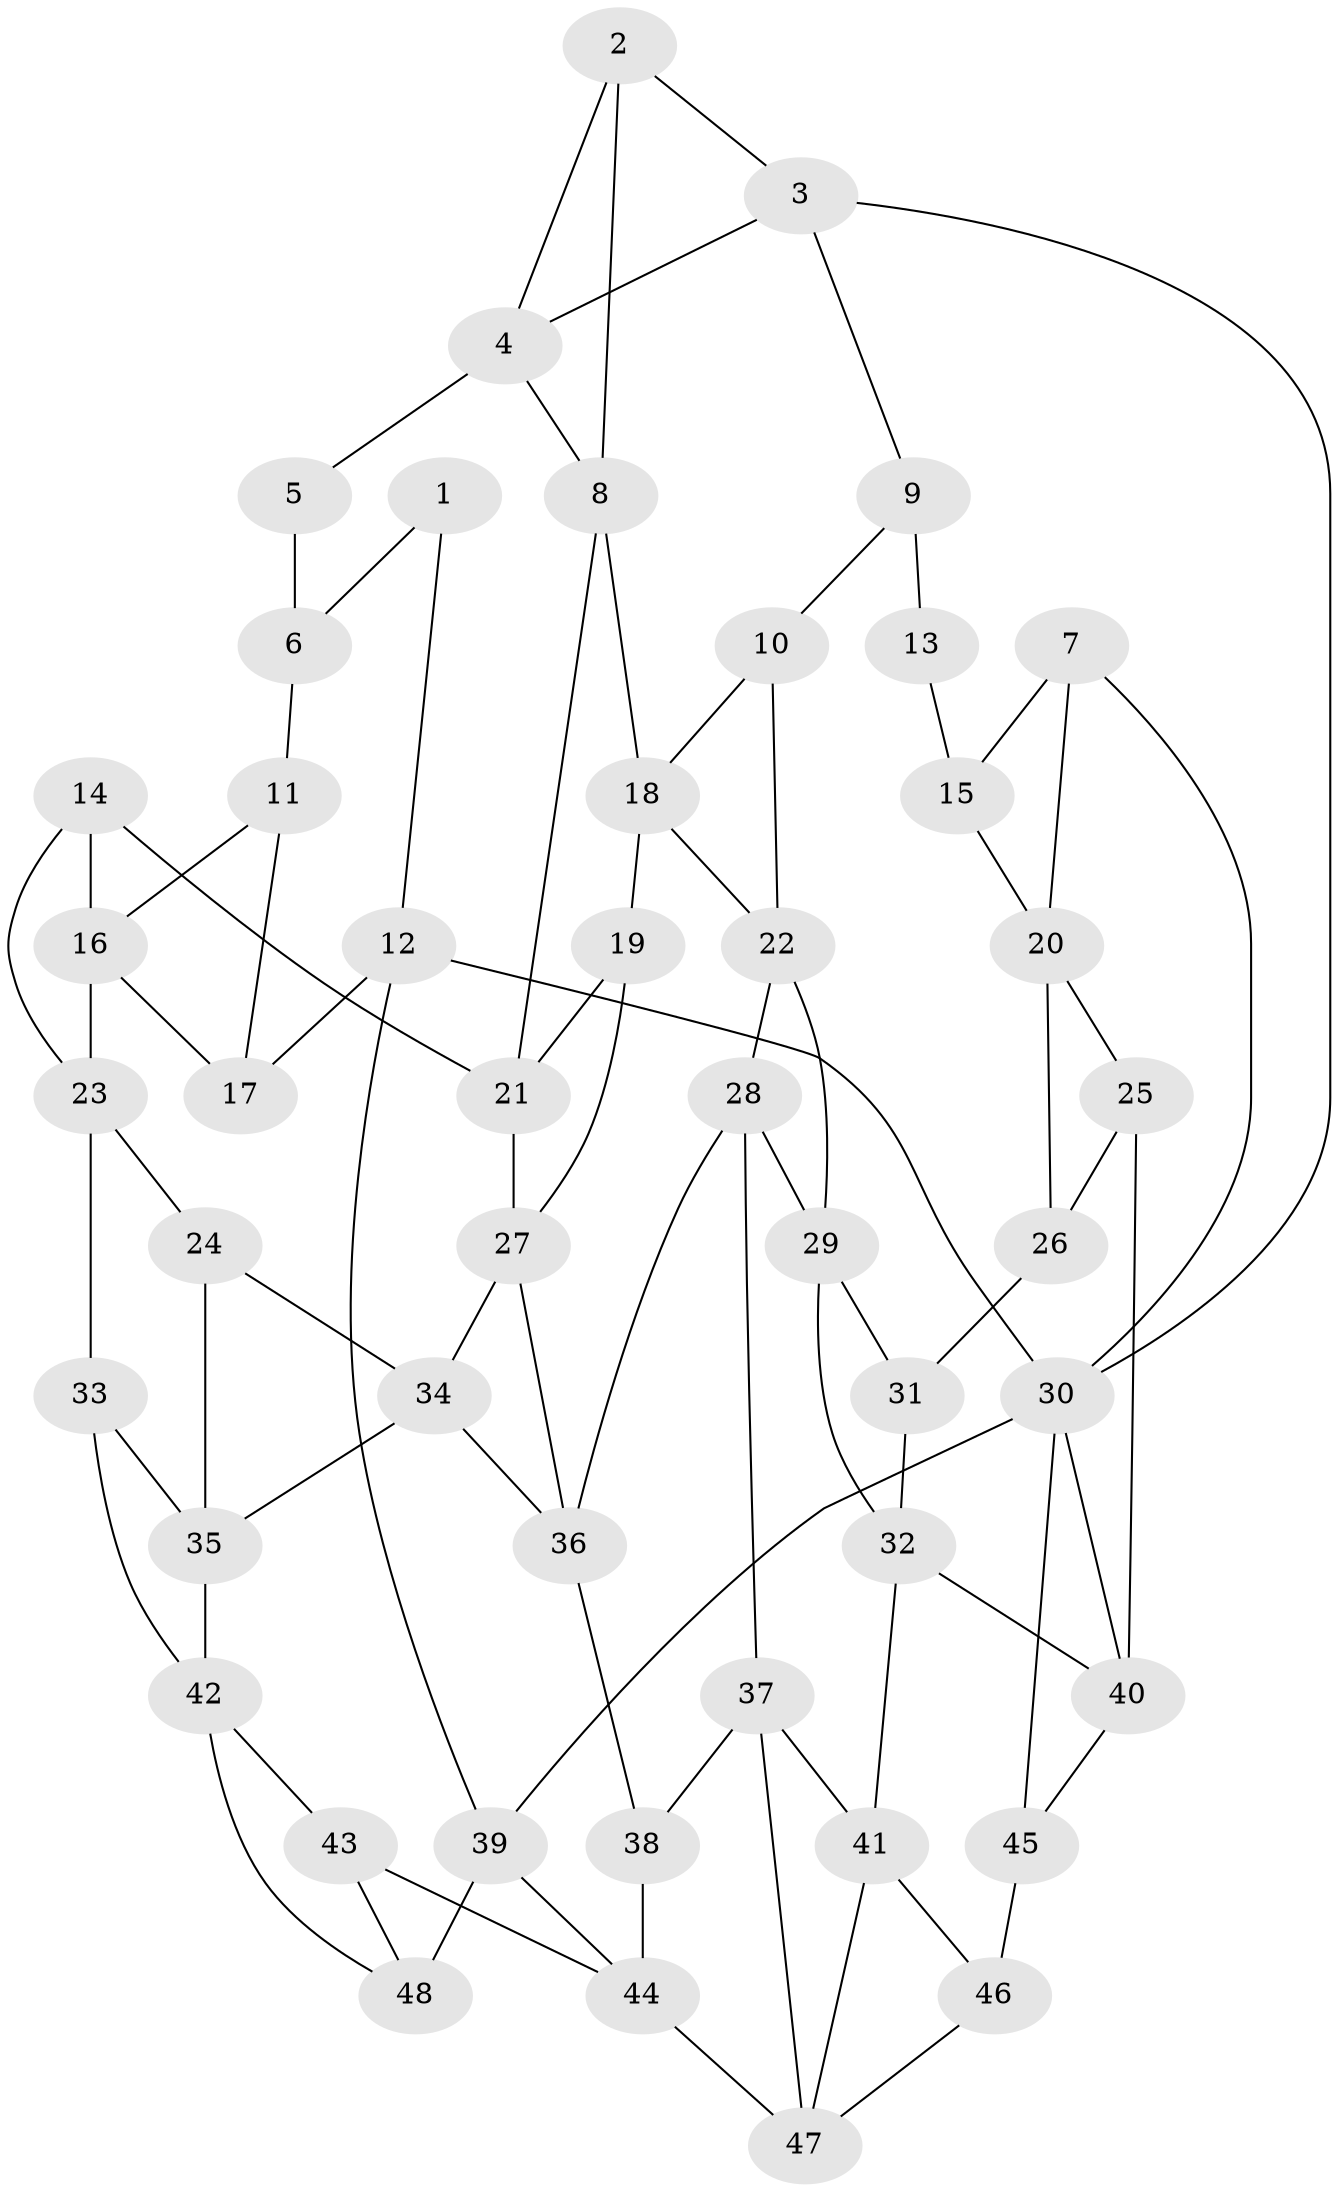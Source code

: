 // original degree distribution, {3: 0.041666666666666664, 6: 0.23958333333333334, 4: 0.21875, 5: 0.5}
// Generated by graph-tools (version 1.1) at 2025/03/03/09/25 03:03:21]
// undirected, 48 vertices, 84 edges
graph export_dot {
graph [start="1"]
  node [color=gray90,style=filled];
  1;
  2;
  3;
  4;
  5;
  6;
  7;
  8;
  9;
  10;
  11;
  12;
  13;
  14;
  15;
  16;
  17;
  18;
  19;
  20;
  21;
  22;
  23;
  24;
  25;
  26;
  27;
  28;
  29;
  30;
  31;
  32;
  33;
  34;
  35;
  36;
  37;
  38;
  39;
  40;
  41;
  42;
  43;
  44;
  45;
  46;
  47;
  48;
  1 -- 6 [weight=1.0];
  1 -- 12 [weight=1.0];
  2 -- 3 [weight=1.0];
  2 -- 4 [weight=1.0];
  2 -- 8 [weight=1.0];
  3 -- 4 [weight=1.0];
  3 -- 9 [weight=1.0];
  3 -- 30 [weight=1.0];
  4 -- 5 [weight=2.0];
  4 -- 8 [weight=1.0];
  5 -- 6 [weight=2.0];
  6 -- 11 [weight=1.0];
  7 -- 15 [weight=2.0];
  7 -- 20 [weight=1.0];
  7 -- 30 [weight=1.0];
  8 -- 18 [weight=1.0];
  8 -- 21 [weight=1.0];
  9 -- 10 [weight=1.0];
  9 -- 13 [weight=2.0];
  10 -- 18 [weight=1.0];
  10 -- 22 [weight=1.0];
  11 -- 16 [weight=1.0];
  11 -- 17 [weight=1.0];
  12 -- 17 [weight=2.0];
  12 -- 30 [weight=1.0];
  12 -- 39 [weight=1.0];
  13 -- 15 [weight=2.0];
  14 -- 16 [weight=1.0];
  14 -- 21 [weight=1.0];
  14 -- 23 [weight=1.0];
  15 -- 20 [weight=1.0];
  16 -- 17 [weight=1.0];
  16 -- 23 [weight=1.0];
  18 -- 19 [weight=1.0];
  18 -- 22 [weight=1.0];
  19 -- 21 [weight=1.0];
  19 -- 27 [weight=1.0];
  20 -- 25 [weight=1.0];
  20 -- 26 [weight=1.0];
  21 -- 27 [weight=1.0];
  22 -- 28 [weight=1.0];
  22 -- 29 [weight=1.0];
  23 -- 24 [weight=1.0];
  23 -- 33 [weight=1.0];
  24 -- 34 [weight=1.0];
  24 -- 35 [weight=1.0];
  25 -- 26 [weight=1.0];
  25 -- 40 [weight=1.0];
  26 -- 31 [weight=2.0];
  27 -- 34 [weight=1.0];
  27 -- 36 [weight=1.0];
  28 -- 29 [weight=1.0];
  28 -- 36 [weight=1.0];
  28 -- 37 [weight=1.0];
  29 -- 31 [weight=1.0];
  29 -- 32 [weight=1.0];
  30 -- 39 [weight=1.0];
  30 -- 40 [weight=1.0];
  30 -- 45 [weight=1.0];
  31 -- 32 [weight=1.0];
  32 -- 40 [weight=1.0];
  32 -- 41 [weight=1.0];
  33 -- 35 [weight=1.0];
  33 -- 42 [weight=1.0];
  34 -- 35 [weight=1.0];
  34 -- 36 [weight=1.0];
  35 -- 42 [weight=1.0];
  36 -- 38 [weight=1.0];
  37 -- 38 [weight=1.0];
  37 -- 41 [weight=1.0];
  37 -- 47 [weight=1.0];
  38 -- 44 [weight=1.0];
  39 -- 44 [weight=1.0];
  39 -- 48 [weight=2.0];
  40 -- 45 [weight=1.0];
  41 -- 46 [weight=1.0];
  41 -- 47 [weight=1.0];
  42 -- 43 [weight=1.0];
  42 -- 48 [weight=1.0];
  43 -- 44 [weight=1.0];
  43 -- 48 [weight=1.0];
  44 -- 47 [weight=1.0];
  45 -- 46 [weight=2.0];
  46 -- 47 [weight=1.0];
}
